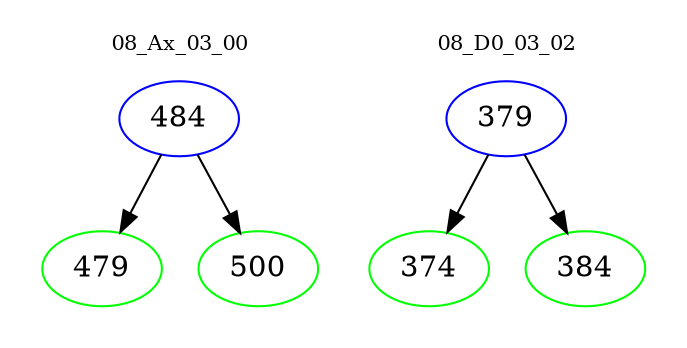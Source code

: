 digraph{
subgraph cluster_0 {
color = white
label = "08_Ax_03_00";
fontsize=10;
T0_484 [label="484", color="blue"]
T0_484 -> T0_479 [color="black"]
T0_479 [label="479", color="green"]
T0_484 -> T0_500 [color="black"]
T0_500 [label="500", color="green"]
}
subgraph cluster_1 {
color = white
label = "08_D0_03_02";
fontsize=10;
T1_379 [label="379", color="blue"]
T1_379 -> T1_374 [color="black"]
T1_374 [label="374", color="green"]
T1_379 -> T1_384 [color="black"]
T1_384 [label="384", color="green"]
}
}
